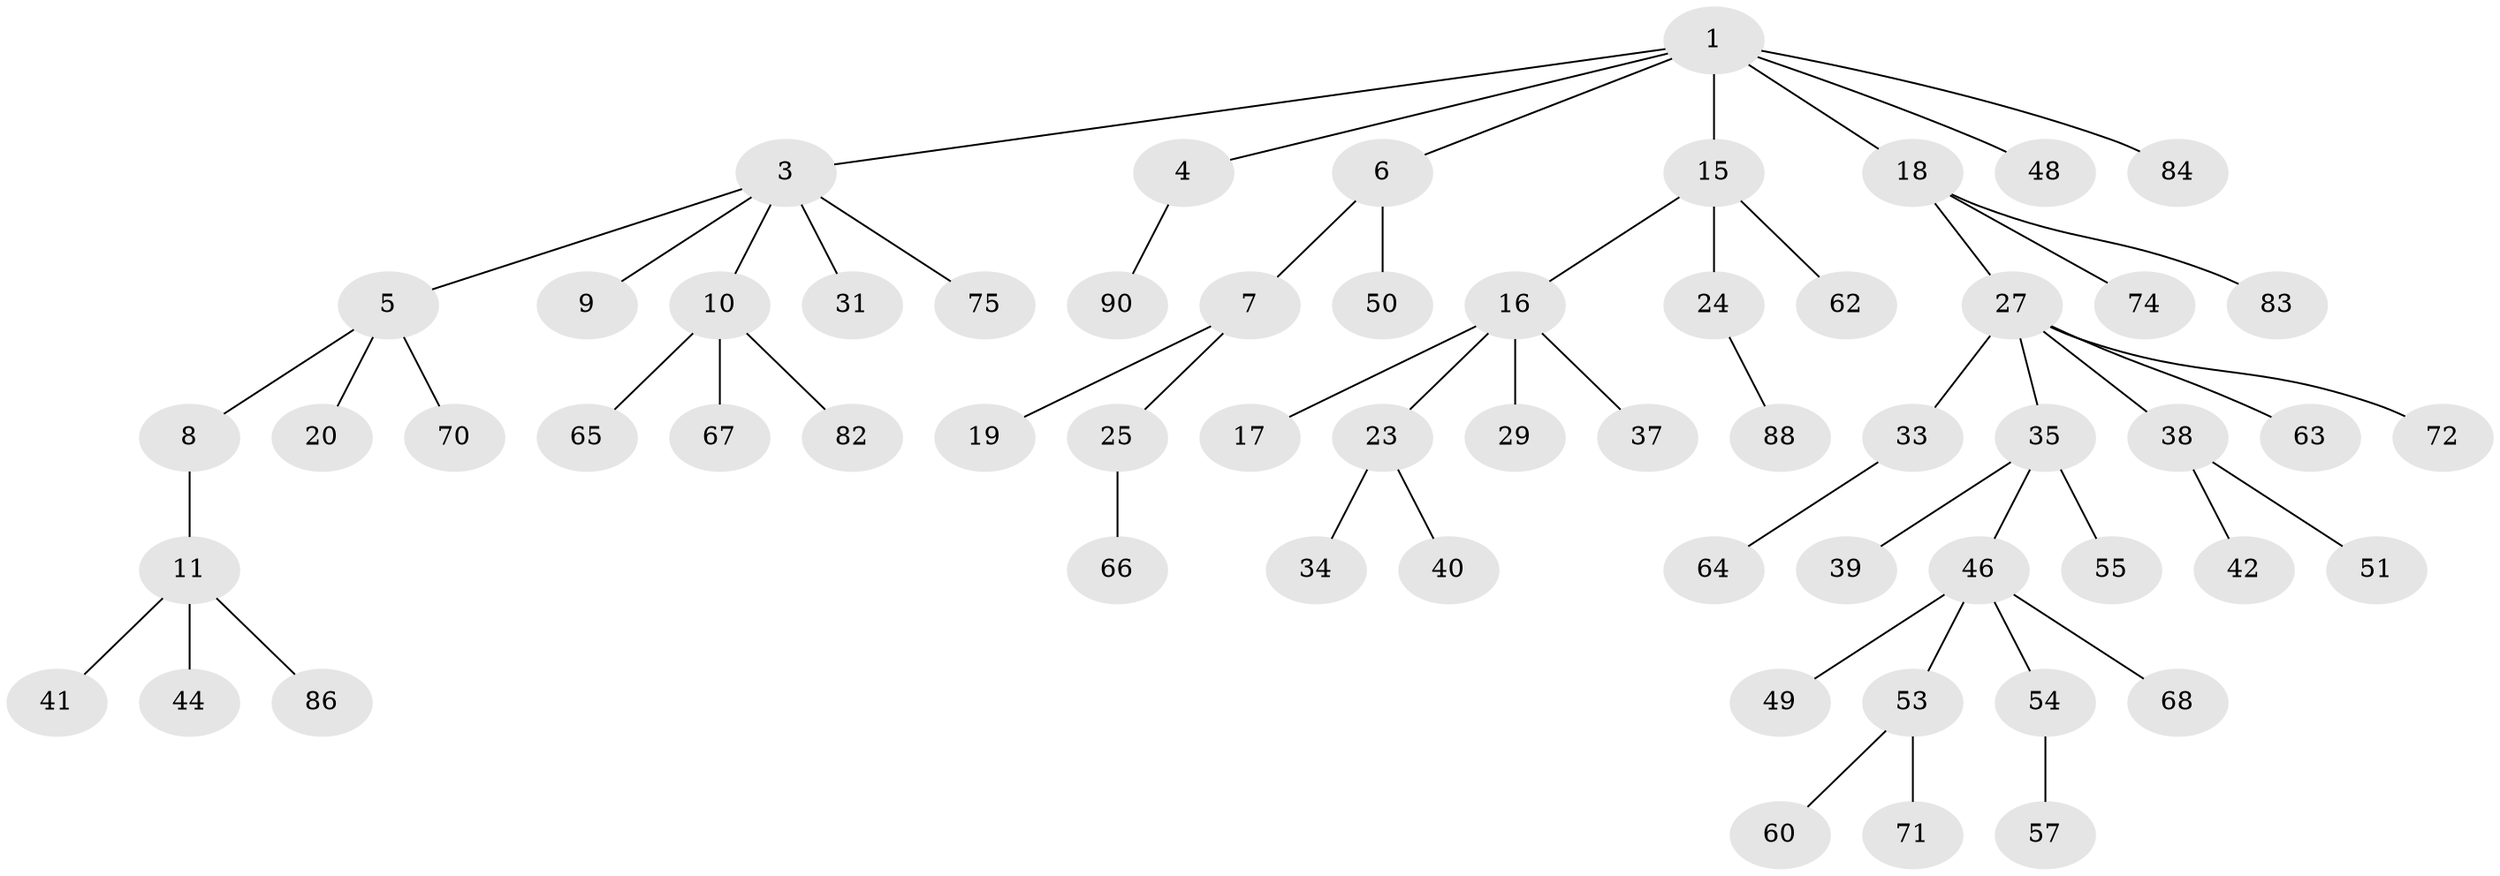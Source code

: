 // Generated by graph-tools (version 1.1) at 2025/24/03/03/25 07:24:09]
// undirected, 60 vertices, 59 edges
graph export_dot {
graph [start="1"]
  node [color=gray90,style=filled];
  1 [super="+2"];
  3 [super="+14"];
  4 [super="+21"];
  5;
  6 [super="+28"];
  7;
  8 [super="+13"];
  9;
  10 [super="+26"];
  11 [super="+12"];
  15;
  16 [super="+22"];
  17 [super="+69"];
  18 [super="+52"];
  19;
  20 [super="+56"];
  23 [super="+30"];
  24 [super="+32"];
  25 [super="+59"];
  27 [super="+36"];
  29;
  31 [super="+85"];
  33 [super="+78"];
  34 [super="+91"];
  35 [super="+43"];
  37;
  38 [super="+89"];
  39 [super="+77"];
  40;
  41;
  42 [super="+45"];
  44 [super="+81"];
  46 [super="+47"];
  48;
  49 [super="+58"];
  50;
  51;
  53 [super="+61"];
  54 [super="+80"];
  55 [super="+73"];
  57;
  60;
  62;
  63;
  64;
  65;
  66;
  67;
  68;
  70 [super="+76"];
  71;
  72;
  74 [super="+79"];
  75;
  82 [super="+87"];
  83;
  84;
  86;
  88;
  90;
  1 -- 3;
  1 -- 4;
  1 -- 6;
  1 -- 15;
  1 -- 84;
  1 -- 48;
  1 -- 18;
  3 -- 5;
  3 -- 9;
  3 -- 10;
  3 -- 75;
  3 -- 31;
  4 -- 90;
  5 -- 8;
  5 -- 20;
  5 -- 70;
  6 -- 7;
  6 -- 50;
  7 -- 19;
  7 -- 25;
  8 -- 11;
  10 -- 65;
  10 -- 82;
  10 -- 67;
  11 -- 41;
  11 -- 44;
  11 -- 86;
  15 -- 16;
  15 -- 24;
  15 -- 62;
  16 -- 17;
  16 -- 29;
  16 -- 37;
  16 -- 23;
  18 -- 27;
  18 -- 83;
  18 -- 74;
  23 -- 34;
  23 -- 40;
  24 -- 88;
  25 -- 66;
  27 -- 33;
  27 -- 35;
  27 -- 72;
  27 -- 38;
  27 -- 63;
  33 -- 64;
  35 -- 39;
  35 -- 46;
  35 -- 55;
  38 -- 42;
  38 -- 51;
  46 -- 49;
  46 -- 53;
  46 -- 54;
  46 -- 68;
  53 -- 60;
  53 -- 71;
  54 -- 57;
}
